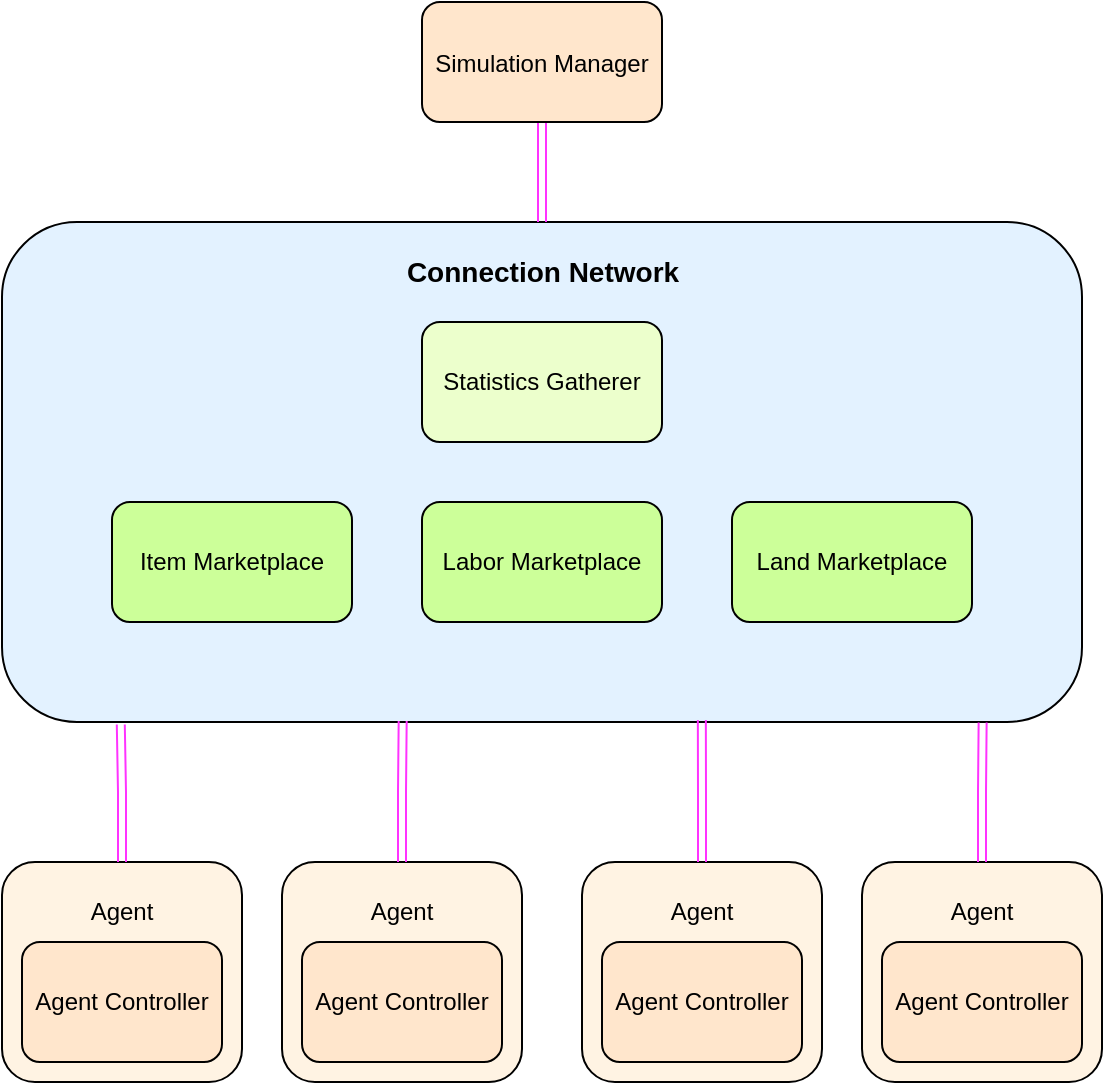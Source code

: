 <mxfile version="20.8.20" type="device"><diagram name="Page-1" id="7lDC_nAic7Z6gN4usn9G"><mxGraphModel dx="1185" dy="628" grid="1" gridSize="10" guides="1" tooltips="1" connect="1" arrows="1" fold="1" page="1" pageScale="1" pageWidth="850" pageHeight="1100" math="0" shadow="0"><root><mxCell id="0"/><mxCell id="1" parent="0"/><mxCell id="vP0X6e87nlIXBnyLU9qU-5" value="" style="rounded=1;whiteSpace=wrap;html=1;fillColor=#E3F2FF;" vertex="1" parent="1"><mxGeometry x="10" y="130" width="540" height="250" as="geometry"/></mxCell><mxCell id="vP0X6e87nlIXBnyLU9qU-1" value="Item Marketplace" style="rounded=1;whiteSpace=wrap;html=1;fillColor=#CCFF99;" vertex="1" parent="1"><mxGeometry x="65" y="270" width="120" height="60" as="geometry"/></mxCell><mxCell id="vP0X6e87nlIXBnyLU9qU-2" value="Labor Marketplace" style="rounded=1;whiteSpace=wrap;html=1;fillColor=#CCFF99;" vertex="1" parent="1"><mxGeometry x="220" y="270" width="120" height="60" as="geometry"/></mxCell><mxCell id="vP0X6e87nlIXBnyLU9qU-3" value="Land Marketplace" style="rounded=1;whiteSpace=wrap;html=1;fillColor=#CCFF99;" vertex="1" parent="1"><mxGeometry x="375" y="270" width="120" height="60" as="geometry"/></mxCell><mxCell id="vP0X6e87nlIXBnyLU9qU-4" value="Statistics Gatherer" style="rounded=1;whiteSpace=wrap;html=1;fillColor=#ECFFCC;" vertex="1" parent="1"><mxGeometry x="220" y="180" width="120" height="60" as="geometry"/></mxCell><mxCell id="vP0X6e87nlIXBnyLU9qU-6" value="&lt;b&gt;&lt;font style=&quot;font-size: 14px;&quot;&gt;Connection Network&lt;/font&gt;&lt;/b&gt;" style="text;html=1;strokeColor=none;fillColor=none;align=center;verticalAlign=middle;whiteSpace=wrap;rounded=0;" vertex="1" parent="1"><mxGeometry x="193" y="140" width="175" height="30" as="geometry"/></mxCell><mxCell id="vP0X6e87nlIXBnyLU9qU-13" style="edgeStyle=orthogonalEdgeStyle;rounded=0;orthogonalLoop=1;jettySize=auto;html=1;exitX=0.5;exitY=1;exitDx=0;exitDy=0;entryX=0.5;entryY=0;entryDx=0;entryDy=0;fontSize=12;shape=link;strokeColor=#FF33FF;" edge="1" parent="1" source="vP0X6e87nlIXBnyLU9qU-7" target="vP0X6e87nlIXBnyLU9qU-5"><mxGeometry relative="1" as="geometry"/></mxCell><mxCell id="vP0X6e87nlIXBnyLU9qU-7" value="&lt;font style=&quot;font-size: 12px;&quot;&gt;Simulation Manager&lt;/font&gt;" style="rounded=1;whiteSpace=wrap;html=1;fontSize=14;fillColor=#FFE6CC;" vertex="1" parent="1"><mxGeometry x="220" y="20" width="120" height="60" as="geometry"/></mxCell><mxCell id="vP0X6e87nlIXBnyLU9qU-12" value="" style="group" vertex="1" connectable="0" parent="1"><mxGeometry x="300" y="450" width="120" height="110" as="geometry"/></mxCell><mxCell id="vP0X6e87nlIXBnyLU9qU-9" value="" style="rounded=1;whiteSpace=wrap;html=1;fontSize=12;fillColor=#FFF3E3;" vertex="1" parent="vP0X6e87nlIXBnyLU9qU-12"><mxGeometry width="120" height="110" as="geometry"/></mxCell><mxCell id="vP0X6e87nlIXBnyLU9qU-8" value="Agent Controller" style="rounded=1;whiteSpace=wrap;html=1;fontSize=12;fillColor=#FFE6CC;" vertex="1" parent="vP0X6e87nlIXBnyLU9qU-12"><mxGeometry x="10" y="40" width="100" height="60" as="geometry"/></mxCell><mxCell id="vP0X6e87nlIXBnyLU9qU-10" value="Agent" style="text;html=1;strokeColor=none;fillColor=none;align=center;verticalAlign=middle;whiteSpace=wrap;rounded=0;fontSize=12;" vertex="1" parent="vP0X6e87nlIXBnyLU9qU-12"><mxGeometry x="30" y="10" width="60" height="30" as="geometry"/></mxCell><mxCell id="vP0X6e87nlIXBnyLU9qU-14" value="" style="group" vertex="1" connectable="0" parent="1"><mxGeometry x="440" y="450" width="120" height="110" as="geometry"/></mxCell><mxCell id="vP0X6e87nlIXBnyLU9qU-15" value="" style="rounded=1;whiteSpace=wrap;html=1;fontSize=12;fillColor=#FFF3E3;" vertex="1" parent="vP0X6e87nlIXBnyLU9qU-14"><mxGeometry width="120" height="110" as="geometry"/></mxCell><mxCell id="vP0X6e87nlIXBnyLU9qU-16" value="Agent Controller" style="rounded=1;whiteSpace=wrap;html=1;fontSize=12;fillColor=#FFE6CC;" vertex="1" parent="vP0X6e87nlIXBnyLU9qU-14"><mxGeometry x="10" y="40" width="100" height="60" as="geometry"/></mxCell><mxCell id="vP0X6e87nlIXBnyLU9qU-17" value="Agent" style="text;html=1;strokeColor=none;fillColor=none;align=center;verticalAlign=middle;whiteSpace=wrap;rounded=0;fontSize=12;" vertex="1" parent="vP0X6e87nlIXBnyLU9qU-14"><mxGeometry x="30" y="10" width="60" height="30" as="geometry"/></mxCell><mxCell id="vP0X6e87nlIXBnyLU9qU-26" value="" style="group" vertex="1" connectable="0" parent="1"><mxGeometry x="10" y="450" width="120" height="110" as="geometry"/></mxCell><mxCell id="vP0X6e87nlIXBnyLU9qU-27" value="" style="rounded=1;whiteSpace=wrap;html=1;fontSize=12;fillColor=#FFF3E3;" vertex="1" parent="vP0X6e87nlIXBnyLU9qU-26"><mxGeometry width="120" height="110" as="geometry"/></mxCell><mxCell id="vP0X6e87nlIXBnyLU9qU-28" value="Agent Controller" style="rounded=1;whiteSpace=wrap;html=1;fontSize=12;fillColor=#FFE6CC;" vertex="1" parent="vP0X6e87nlIXBnyLU9qU-26"><mxGeometry x="10" y="40" width="100" height="60" as="geometry"/></mxCell><mxCell id="vP0X6e87nlIXBnyLU9qU-29" value="Agent" style="text;html=1;strokeColor=none;fillColor=none;align=center;verticalAlign=middle;whiteSpace=wrap;rounded=0;fontSize=12;" vertex="1" parent="vP0X6e87nlIXBnyLU9qU-26"><mxGeometry x="30" y="10" width="60" height="30" as="geometry"/></mxCell><mxCell id="vP0X6e87nlIXBnyLU9qU-30" value="" style="group" vertex="1" connectable="0" parent="1"><mxGeometry x="150" y="450" width="120" height="110" as="geometry"/></mxCell><mxCell id="vP0X6e87nlIXBnyLU9qU-31" value="" style="rounded=1;whiteSpace=wrap;html=1;fontSize=12;fillColor=#FFF3E3;" vertex="1" parent="vP0X6e87nlIXBnyLU9qU-30"><mxGeometry width="120" height="110" as="geometry"/></mxCell><mxCell id="vP0X6e87nlIXBnyLU9qU-32" value="Agent Controller" style="rounded=1;whiteSpace=wrap;html=1;fontSize=12;fillColor=#FFE6CC;" vertex="1" parent="vP0X6e87nlIXBnyLU9qU-30"><mxGeometry x="10" y="40" width="100" height="60" as="geometry"/></mxCell><mxCell id="vP0X6e87nlIXBnyLU9qU-33" value="Agent" style="text;html=1;strokeColor=none;fillColor=none;align=center;verticalAlign=middle;whiteSpace=wrap;rounded=0;fontSize=12;" vertex="1" parent="vP0X6e87nlIXBnyLU9qU-30"><mxGeometry x="30" y="10" width="60" height="30" as="geometry"/></mxCell><mxCell id="vP0X6e87nlIXBnyLU9qU-38" style="edgeStyle=orthogonalEdgeStyle;shape=link;rounded=0;orthogonalLoop=1;jettySize=auto;html=1;exitX=0.5;exitY=0;exitDx=0;exitDy=0;entryX=0.11;entryY=1.005;entryDx=0;entryDy=0;entryPerimeter=0;fontSize=12;strokeColor=#FF33FF;" edge="1" parent="1" source="vP0X6e87nlIXBnyLU9qU-27" target="vP0X6e87nlIXBnyLU9qU-5"><mxGeometry relative="1" as="geometry"/></mxCell><mxCell id="vP0X6e87nlIXBnyLU9qU-40" style="edgeStyle=orthogonalEdgeStyle;shape=link;rounded=0;orthogonalLoop=1;jettySize=auto;html=1;exitX=0.5;exitY=0;exitDx=0;exitDy=0;entryX=0.371;entryY=0.998;entryDx=0;entryDy=0;entryPerimeter=0;fontSize=12;strokeColor=#FF33FF;" edge="1" parent="1" source="vP0X6e87nlIXBnyLU9qU-31" target="vP0X6e87nlIXBnyLU9qU-5"><mxGeometry relative="1" as="geometry"/></mxCell><mxCell id="vP0X6e87nlIXBnyLU9qU-41" style="edgeStyle=orthogonalEdgeStyle;shape=link;rounded=0;orthogonalLoop=1;jettySize=auto;html=1;exitX=0.5;exitY=0;exitDx=0;exitDy=0;entryX=0.648;entryY=0.996;entryDx=0;entryDy=0;entryPerimeter=0;fontSize=12;strokeColor=#FF33FF;" edge="1" parent="1" source="vP0X6e87nlIXBnyLU9qU-9" target="vP0X6e87nlIXBnyLU9qU-5"><mxGeometry relative="1" as="geometry"/></mxCell><mxCell id="vP0X6e87nlIXBnyLU9qU-42" style="edgeStyle=orthogonalEdgeStyle;shape=link;rounded=0;orthogonalLoop=1;jettySize=auto;html=1;exitX=0.5;exitY=0;exitDx=0;exitDy=0;entryX=0.908;entryY=1.001;entryDx=0;entryDy=0;entryPerimeter=0;fontSize=12;strokeColor=#FF33FF;" edge="1" parent="1" source="vP0X6e87nlIXBnyLU9qU-15" target="vP0X6e87nlIXBnyLU9qU-5"><mxGeometry relative="1" as="geometry"/></mxCell></root></mxGraphModel></diagram></mxfile>